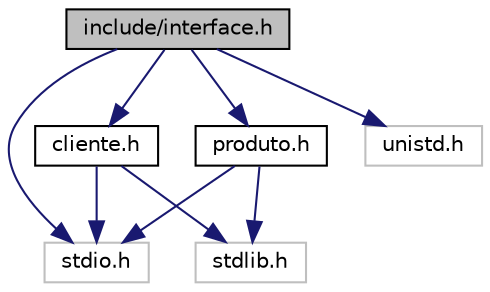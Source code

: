 digraph "include/interface.h"
{
 // LATEX_PDF_SIZE
  edge [fontname="Helvetica",fontsize="10",labelfontname="Helvetica",labelfontsize="10"];
  node [fontname="Helvetica",fontsize="10",shape=record];
  Node1 [label="include/interface.h",height=0.2,width=0.4,color="black", fillcolor="grey75", style="filled", fontcolor="black",tooltip="Definições de funções relacioadas as interfaces do programa."];
  Node1 -> Node2 [color="midnightblue",fontsize="10",style="solid",fontname="Helvetica"];
  Node2 [label="cliente.h",height=0.2,width=0.4,color="black", fillcolor="white", style="filled",URL="$cliente_8h.html",tooltip="Definições de funções relacioadas ao gerenciamento de clientes."];
  Node2 -> Node3 [color="midnightblue",fontsize="10",style="solid",fontname="Helvetica"];
  Node3 [label="stdio.h",height=0.2,width=0.4,color="grey75", fillcolor="white", style="filled",tooltip=" "];
  Node2 -> Node4 [color="midnightblue",fontsize="10",style="solid",fontname="Helvetica"];
  Node4 [label="stdlib.h",height=0.2,width=0.4,color="grey75", fillcolor="white", style="filled",tooltip=" "];
  Node1 -> Node5 [color="midnightblue",fontsize="10",style="solid",fontname="Helvetica"];
  Node5 [label="produto.h",height=0.2,width=0.4,color="black", fillcolor="white", style="filled",URL="$produto_8h.html",tooltip="Definições de funções relacioadas ao gerenciamento de protudos."];
  Node5 -> Node3 [color="midnightblue",fontsize="10",style="solid",fontname="Helvetica"];
  Node5 -> Node4 [color="midnightblue",fontsize="10",style="solid",fontname="Helvetica"];
  Node1 -> Node3 [color="midnightblue",fontsize="10",style="solid",fontname="Helvetica"];
  Node1 -> Node6 [color="midnightblue",fontsize="10",style="solid",fontname="Helvetica"];
  Node6 [label="unistd.h",height=0.2,width=0.4,color="grey75", fillcolor="white", style="filled",tooltip=" "];
}
